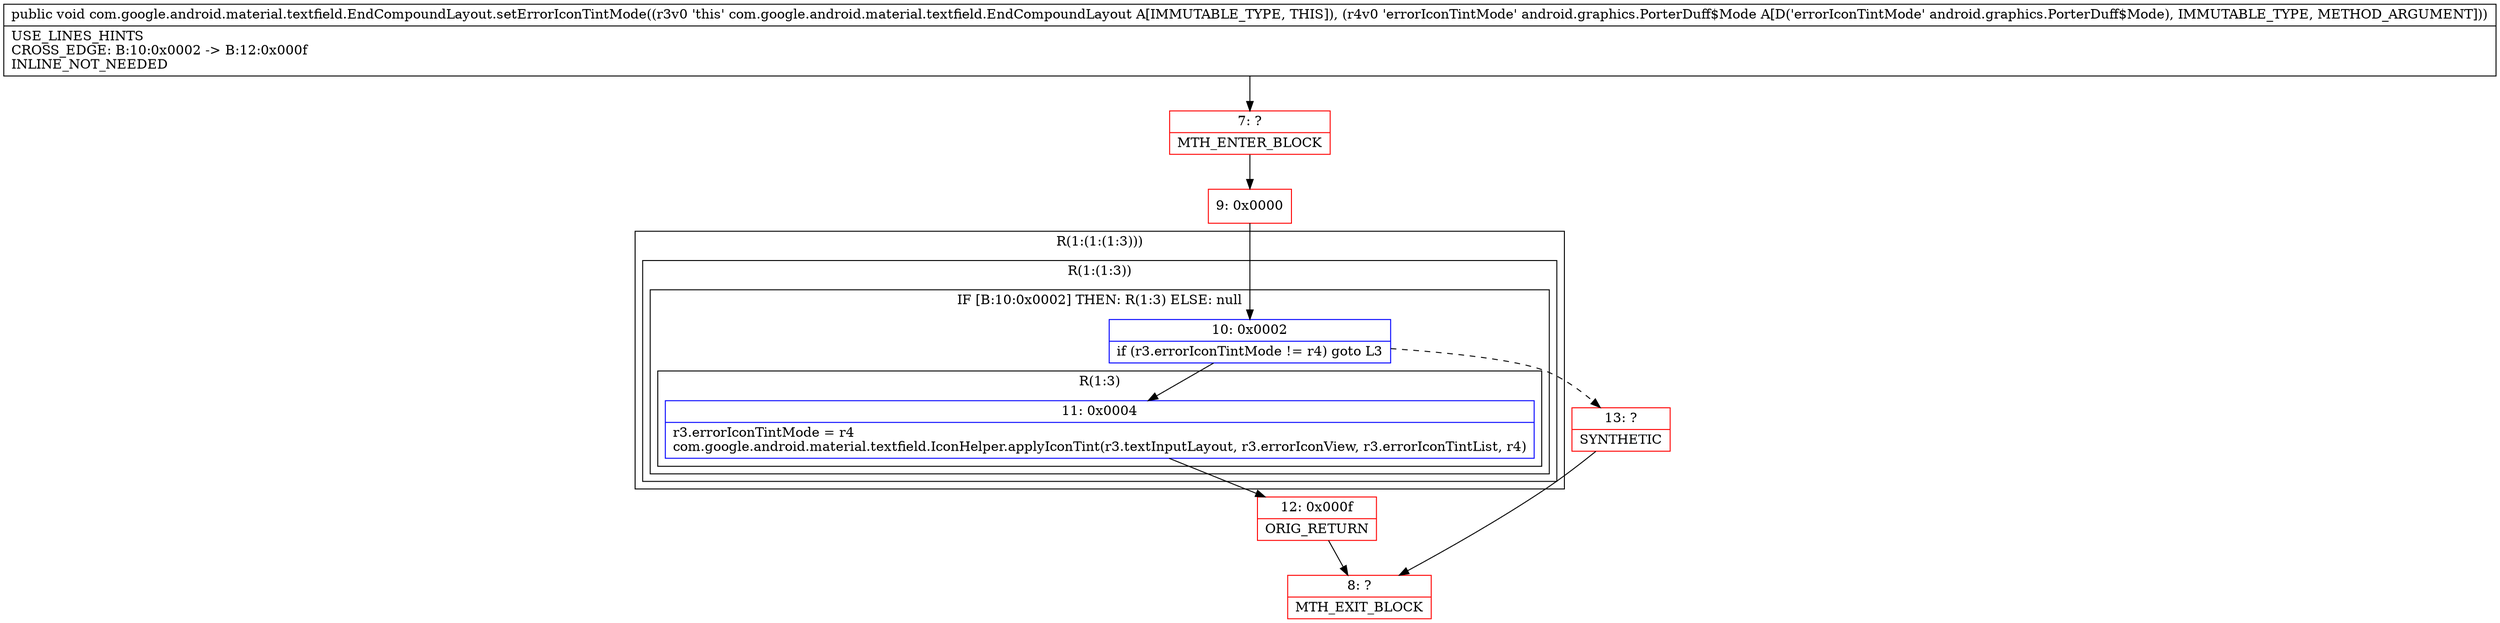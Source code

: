 digraph "CFG forcom.google.android.material.textfield.EndCompoundLayout.setErrorIconTintMode(Landroid\/graphics\/PorterDuff$Mode;)V" {
subgraph cluster_Region_1884711541 {
label = "R(1:(1:(1:3)))";
node [shape=record,color=blue];
subgraph cluster_Region_2145393093 {
label = "R(1:(1:3))";
node [shape=record,color=blue];
subgraph cluster_IfRegion_1740533571 {
label = "IF [B:10:0x0002] THEN: R(1:3) ELSE: null";
node [shape=record,color=blue];
Node_10 [shape=record,label="{10\:\ 0x0002|if (r3.errorIconTintMode != r4) goto L3\l}"];
subgraph cluster_Region_1989929682 {
label = "R(1:3)";
node [shape=record,color=blue];
Node_11 [shape=record,label="{11\:\ 0x0004|r3.errorIconTintMode = r4\lcom.google.android.material.textfield.IconHelper.applyIconTint(r3.textInputLayout, r3.errorIconView, r3.errorIconTintList, r4)\l}"];
}
}
}
}
Node_7 [shape=record,color=red,label="{7\:\ ?|MTH_ENTER_BLOCK\l}"];
Node_9 [shape=record,color=red,label="{9\:\ 0x0000}"];
Node_12 [shape=record,color=red,label="{12\:\ 0x000f|ORIG_RETURN\l}"];
Node_8 [shape=record,color=red,label="{8\:\ ?|MTH_EXIT_BLOCK\l}"];
Node_13 [shape=record,color=red,label="{13\:\ ?|SYNTHETIC\l}"];
MethodNode[shape=record,label="{public void com.google.android.material.textfield.EndCompoundLayout.setErrorIconTintMode((r3v0 'this' com.google.android.material.textfield.EndCompoundLayout A[IMMUTABLE_TYPE, THIS]), (r4v0 'errorIconTintMode' android.graphics.PorterDuff$Mode A[D('errorIconTintMode' android.graphics.PorterDuff$Mode), IMMUTABLE_TYPE, METHOD_ARGUMENT]))  | USE_LINES_HINTS\lCROSS_EDGE: B:10:0x0002 \-\> B:12:0x000f\lINLINE_NOT_NEEDED\l}"];
MethodNode -> Node_7;Node_10 -> Node_11;
Node_10 -> Node_13[style=dashed];
Node_11 -> Node_12;
Node_7 -> Node_9;
Node_9 -> Node_10;
Node_12 -> Node_8;
Node_13 -> Node_8;
}

